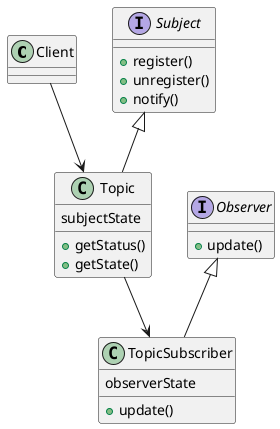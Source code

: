 @startuml

class Client

interface Subject {
+register()
+unregister()
+notify()
}

class Topic {
subjectState
+getStatus()
+getState()
}

interface Observer {
+update()
}

class TopicSubscriber {
observerState
+update()
}

Subject <|-- Topic
Observer <|-- TopicSubscriber
Topic --> TopicSubscriber
Client --> Topic

@enduml